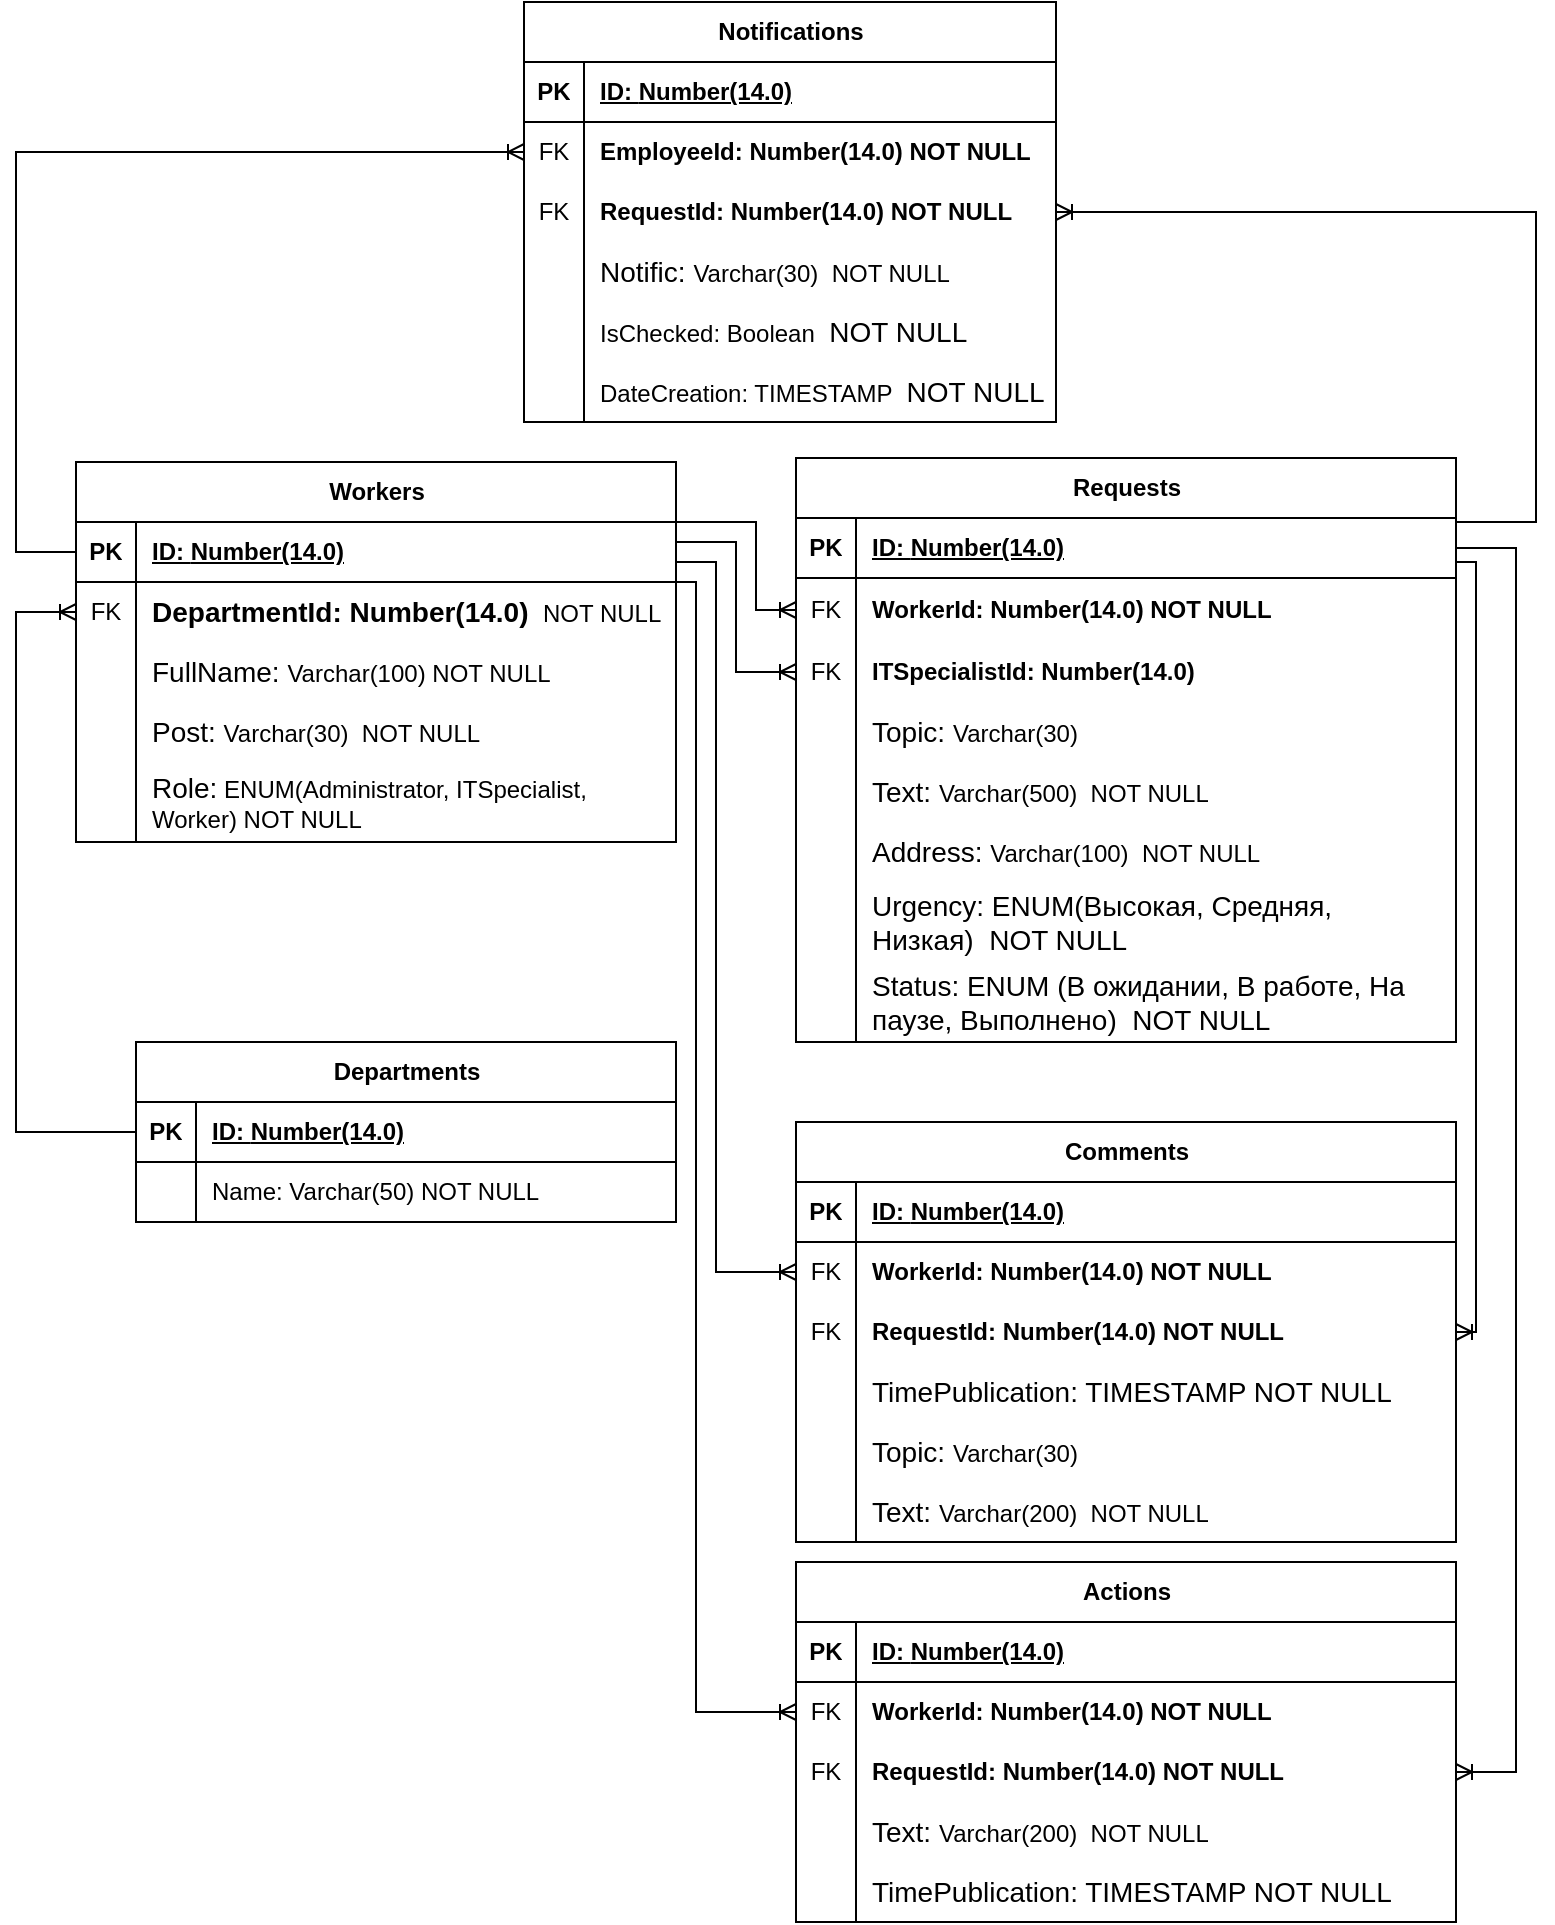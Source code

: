 <mxfile version="25.0.1">
  <diagram id="R2lEEEUBdFMjLlhIrx00" name="Page-1">
    <mxGraphModel grid="1" page="1" gridSize="10" guides="1" tooltips="1" connect="1" arrows="1" fold="1" pageScale="1" pageWidth="850" pageHeight="1100" math="0" shadow="0" extFonts="Permanent Marker^https://fonts.googleapis.com/css?family=Permanent+Marker">
      <root>
        <mxCell id="0" />
        <mxCell id="1" parent="0" />
        <mxCell id="FknXvVCuWi0V_ePdEowj-2" value="Workers" style="shape=table;startSize=30;container=1;collapsible=1;childLayout=tableLayout;fixedRows=1;rowLines=0;fontStyle=1;align=center;resizeLast=1;html=1;" vertex="1" parent="1">
          <mxGeometry x="110" y="250" width="300" height="190" as="geometry" />
        </mxCell>
        <mxCell id="FknXvVCuWi0V_ePdEowj-3" value="" style="shape=tableRow;horizontal=0;startSize=0;swimlaneHead=0;swimlaneBody=0;fillColor=none;collapsible=0;dropTarget=0;points=[[0,0.5],[1,0.5]];portConstraint=eastwest;top=0;left=0;right=0;bottom=1;" vertex="1" parent="FknXvVCuWi0V_ePdEowj-2">
          <mxGeometry y="30" width="300" height="30" as="geometry" />
        </mxCell>
        <mxCell id="FknXvVCuWi0V_ePdEowj-4" value="PK" style="shape=partialRectangle;connectable=0;fillColor=none;top=0;left=0;bottom=0;right=0;fontStyle=1;overflow=hidden;whiteSpace=wrap;html=1;" vertex="1" parent="FknXvVCuWi0V_ePdEowj-3">
          <mxGeometry width="30" height="30" as="geometry">
            <mxRectangle width="30" height="30" as="alternateBounds" />
          </mxGeometry>
        </mxCell>
        <mxCell id="FknXvVCuWi0V_ePdEowj-5" value="ID:&amp;nbsp;&lt;span style=&quot;text-wrap: nowrap; text-align: center;&quot;&gt;Number(14.0)&lt;/span&gt;" style="shape=partialRectangle;connectable=0;fillColor=none;top=0;left=0;bottom=0;right=0;align=left;spacingLeft=6;fontStyle=5;overflow=hidden;whiteSpace=wrap;html=1;" vertex="1" parent="FknXvVCuWi0V_ePdEowj-3">
          <mxGeometry x="30" width="270" height="30" as="geometry">
            <mxRectangle width="270" height="30" as="alternateBounds" />
          </mxGeometry>
        </mxCell>
        <mxCell id="FknXvVCuWi0V_ePdEowj-6" value="" style="shape=tableRow;horizontal=0;startSize=0;swimlaneHead=0;swimlaneBody=0;fillColor=none;collapsible=0;dropTarget=0;points=[[0,0.5],[1,0.5]];portConstraint=eastwest;top=0;left=0;right=0;bottom=0;" vertex="1" parent="FknXvVCuWi0V_ePdEowj-2">
          <mxGeometry y="60" width="300" height="30" as="geometry" />
        </mxCell>
        <mxCell id="FknXvVCuWi0V_ePdEowj-7" value="FK" style="shape=partialRectangle;connectable=0;fillColor=none;top=0;left=0;bottom=0;right=0;editable=1;overflow=hidden;whiteSpace=wrap;html=1;" vertex="1" parent="FknXvVCuWi0V_ePdEowj-6">
          <mxGeometry width="30" height="30" as="geometry">
            <mxRectangle width="30" height="30" as="alternateBounds" />
          </mxGeometry>
        </mxCell>
        <mxCell id="FknXvVCuWi0V_ePdEowj-8" value="&lt;span style=&quot;font-size: 14px;&quot;&gt;&lt;b&gt;DepartmentId: Number(14.0)&amp;nbsp;&lt;/b&gt;&lt;/span&gt;&amp;nbsp;NOT NULL" style="shape=partialRectangle;connectable=0;fillColor=none;top=0;left=0;bottom=0;right=0;align=left;spacingLeft=6;overflow=hidden;whiteSpace=wrap;html=1;" vertex="1" parent="FknXvVCuWi0V_ePdEowj-6">
          <mxGeometry x="30" width="270" height="30" as="geometry">
            <mxRectangle width="270" height="30" as="alternateBounds" />
          </mxGeometry>
        </mxCell>
        <mxCell id="FknXvVCuWi0V_ePdEowj-9" value="" style="shape=tableRow;horizontal=0;startSize=0;swimlaneHead=0;swimlaneBody=0;fillColor=none;collapsible=0;dropTarget=0;points=[[0,0.5],[1,0.5]];portConstraint=eastwest;top=0;left=0;right=0;bottom=0;" vertex="1" parent="FknXvVCuWi0V_ePdEowj-2">
          <mxGeometry y="90" width="300" height="30" as="geometry" />
        </mxCell>
        <mxCell id="FknXvVCuWi0V_ePdEowj-10" value="" style="shape=partialRectangle;connectable=0;fillColor=none;top=0;left=0;bottom=0;right=0;editable=1;overflow=hidden;whiteSpace=wrap;html=1;" vertex="1" parent="FknXvVCuWi0V_ePdEowj-9">
          <mxGeometry width="30" height="30" as="geometry">
            <mxRectangle width="30" height="30" as="alternateBounds" />
          </mxGeometry>
        </mxCell>
        <mxCell id="FknXvVCuWi0V_ePdEowj-11" value="&lt;font style=&quot;font-size: 14px;&quot;&gt;FullName:&amp;nbsp;&lt;/font&gt;Varchar(100) NOT NULL" style="shape=partialRectangle;connectable=0;fillColor=none;top=0;left=0;bottom=0;right=0;align=left;spacingLeft=6;overflow=hidden;whiteSpace=wrap;html=1;" vertex="1" parent="FknXvVCuWi0V_ePdEowj-9">
          <mxGeometry x="30" width="270" height="30" as="geometry">
            <mxRectangle width="270" height="30" as="alternateBounds" />
          </mxGeometry>
        </mxCell>
        <mxCell id="FknXvVCuWi0V_ePdEowj-12" value="" style="shape=tableRow;horizontal=0;startSize=0;swimlaneHead=0;swimlaneBody=0;fillColor=none;collapsible=0;dropTarget=0;points=[[0,0.5],[1,0.5]];portConstraint=eastwest;top=0;left=0;right=0;bottom=0;" vertex="1" parent="FknXvVCuWi0V_ePdEowj-2">
          <mxGeometry y="120" width="300" height="30" as="geometry" />
        </mxCell>
        <mxCell id="FknXvVCuWi0V_ePdEowj-13" value="" style="shape=partialRectangle;connectable=0;fillColor=none;top=0;left=0;bottom=0;right=0;editable=1;overflow=hidden;whiteSpace=wrap;html=1;" vertex="1" parent="FknXvVCuWi0V_ePdEowj-12">
          <mxGeometry width="30" height="30" as="geometry">
            <mxRectangle width="30" height="30" as="alternateBounds" />
          </mxGeometry>
        </mxCell>
        <mxCell id="FknXvVCuWi0V_ePdEowj-14" value="&lt;font style=&quot;font-size: 14px;&quot;&gt;Post:&amp;nbsp;&lt;/font&gt;Varchar(30)&amp;nbsp;&amp;nbsp;NOT NULL" style="shape=partialRectangle;connectable=0;fillColor=none;top=0;left=0;bottom=0;right=0;align=left;spacingLeft=6;overflow=hidden;whiteSpace=wrap;html=1;" vertex="1" parent="FknXvVCuWi0V_ePdEowj-12">
          <mxGeometry x="30" width="270" height="30" as="geometry">
            <mxRectangle width="270" height="30" as="alternateBounds" />
          </mxGeometry>
        </mxCell>
        <mxCell id="FknXvVCuWi0V_ePdEowj-18" value="" style="shape=tableRow;horizontal=0;startSize=0;swimlaneHead=0;swimlaneBody=0;fillColor=none;collapsible=0;dropTarget=0;points=[[0,0.5],[1,0.5]];portConstraint=eastwest;top=0;left=0;right=0;bottom=0;" vertex="1" parent="FknXvVCuWi0V_ePdEowj-2">
          <mxGeometry y="150" width="300" height="40" as="geometry" />
        </mxCell>
        <mxCell id="FknXvVCuWi0V_ePdEowj-19" value="" style="shape=partialRectangle;connectable=0;fillColor=none;top=0;left=0;bottom=0;right=0;editable=1;overflow=hidden;whiteSpace=wrap;html=1;" vertex="1" parent="FknXvVCuWi0V_ePdEowj-18">
          <mxGeometry width="30" height="40" as="geometry">
            <mxRectangle width="30" height="40" as="alternateBounds" />
          </mxGeometry>
        </mxCell>
        <mxCell id="FknXvVCuWi0V_ePdEowj-20" value="&lt;font style=&quot;font-size: 14px;&quot;&gt;Role:&lt;/font&gt;&amp;nbsp;ENUM(Administrator, ITSpecialist, Worker) NOT NULL" style="shape=partialRectangle;connectable=0;fillColor=none;top=0;left=0;bottom=0;right=0;align=left;spacingLeft=6;overflow=hidden;whiteSpace=wrap;html=1;" vertex="1" parent="FknXvVCuWi0V_ePdEowj-18">
          <mxGeometry x="30" width="270" height="40" as="geometry">
            <mxRectangle width="270" height="40" as="alternateBounds" />
          </mxGeometry>
        </mxCell>
        <mxCell id="FknXvVCuWi0V_ePdEowj-21" value="Notifications" style="shape=table;startSize=30;container=1;collapsible=1;childLayout=tableLayout;fixedRows=1;rowLines=0;fontStyle=1;align=center;resizeLast=1;html=1;" vertex="1" parent="1">
          <mxGeometry x="334" y="20" width="266" height="210" as="geometry" />
        </mxCell>
        <mxCell id="FknXvVCuWi0V_ePdEowj-22" value="" style="shape=tableRow;horizontal=0;startSize=0;swimlaneHead=0;swimlaneBody=0;fillColor=none;collapsible=0;dropTarget=0;points=[[0,0.5],[1,0.5]];portConstraint=eastwest;top=0;left=0;right=0;bottom=1;" vertex="1" parent="FknXvVCuWi0V_ePdEowj-21">
          <mxGeometry y="30" width="266" height="30" as="geometry" />
        </mxCell>
        <mxCell id="FknXvVCuWi0V_ePdEowj-23" value="PK" style="shape=partialRectangle;connectable=0;fillColor=none;top=0;left=0;bottom=0;right=0;fontStyle=1;overflow=hidden;whiteSpace=wrap;html=1;" vertex="1" parent="FknXvVCuWi0V_ePdEowj-22">
          <mxGeometry width="30" height="30" as="geometry">
            <mxRectangle width="30" height="30" as="alternateBounds" />
          </mxGeometry>
        </mxCell>
        <mxCell id="FknXvVCuWi0V_ePdEowj-24" value="ID:&amp;nbsp;&lt;span style=&quot;text-align: center; text-wrap: nowrap;&quot;&gt;Number(14.0)&lt;/span&gt;" style="shape=partialRectangle;connectable=0;fillColor=none;top=0;left=0;bottom=0;right=0;align=left;spacingLeft=6;fontStyle=5;overflow=hidden;whiteSpace=wrap;html=1;" vertex="1" parent="FknXvVCuWi0V_ePdEowj-22">
          <mxGeometry x="30" width="236" height="30" as="geometry">
            <mxRectangle width="236" height="30" as="alternateBounds" />
          </mxGeometry>
        </mxCell>
        <mxCell id="FknXvVCuWi0V_ePdEowj-25" value="" style="shape=tableRow;horizontal=0;startSize=0;swimlaneHead=0;swimlaneBody=0;fillColor=none;collapsible=0;dropTarget=0;points=[[0,0.5],[1,0.5]];portConstraint=eastwest;top=0;left=0;right=0;bottom=0;" vertex="1" parent="FknXvVCuWi0V_ePdEowj-21">
          <mxGeometry y="60" width="266" height="30" as="geometry" />
        </mxCell>
        <mxCell id="FknXvVCuWi0V_ePdEowj-26" value="FK" style="shape=partialRectangle;connectable=0;fillColor=none;top=0;left=0;bottom=0;right=0;editable=1;overflow=hidden;whiteSpace=wrap;html=1;" vertex="1" parent="FknXvVCuWi0V_ePdEowj-25">
          <mxGeometry width="30" height="30" as="geometry">
            <mxRectangle width="30" height="30" as="alternateBounds" />
          </mxGeometry>
        </mxCell>
        <mxCell id="FknXvVCuWi0V_ePdEowj-27" value="&lt;b&gt;EmployeeId:&amp;nbsp;&lt;/b&gt;&lt;span style=&quot;font-weight: 700; text-align: center; text-wrap: nowrap;&quot;&gt;Number(14.0) NOT NULL&lt;/span&gt;" style="shape=partialRectangle;connectable=0;fillColor=none;top=0;left=0;bottom=0;right=0;align=left;spacingLeft=6;overflow=hidden;whiteSpace=wrap;html=1;" vertex="1" parent="FknXvVCuWi0V_ePdEowj-25">
          <mxGeometry x="30" width="236" height="30" as="geometry">
            <mxRectangle width="236" height="30" as="alternateBounds" />
          </mxGeometry>
        </mxCell>
        <mxCell id="FknXvVCuWi0V_ePdEowj-28" value="" style="shape=tableRow;horizontal=0;startSize=0;swimlaneHead=0;swimlaneBody=0;fillColor=none;collapsible=0;dropTarget=0;points=[[0,0.5],[1,0.5]];portConstraint=eastwest;top=0;left=0;right=0;bottom=0;" vertex="1" parent="FknXvVCuWi0V_ePdEowj-21">
          <mxGeometry y="90" width="266" height="30" as="geometry" />
        </mxCell>
        <mxCell id="FknXvVCuWi0V_ePdEowj-29" value="FK" style="shape=partialRectangle;connectable=0;fillColor=none;top=0;left=0;bottom=0;right=0;editable=1;overflow=hidden;whiteSpace=wrap;html=1;" vertex="1" parent="FknXvVCuWi0V_ePdEowj-28">
          <mxGeometry width="30" height="30" as="geometry">
            <mxRectangle width="30" height="30" as="alternateBounds" />
          </mxGeometry>
        </mxCell>
        <mxCell id="FknXvVCuWi0V_ePdEowj-30" value="&lt;b&gt;RequestId:&amp;nbsp;&lt;/b&gt;&lt;span style=&quot;font-weight: 700; text-align: center; text-wrap: nowrap;&quot;&gt;Number(14.0)&amp;nbsp;&lt;/span&gt;&lt;span style=&quot;font-weight: 700; text-align: center; text-wrap: nowrap;&quot;&gt;NOT NULL&lt;/span&gt;" style="shape=partialRectangle;connectable=0;fillColor=none;top=0;left=0;bottom=0;right=0;align=left;spacingLeft=6;overflow=hidden;whiteSpace=wrap;html=1;" vertex="1" parent="FknXvVCuWi0V_ePdEowj-28">
          <mxGeometry x="30" width="236" height="30" as="geometry">
            <mxRectangle width="236" height="30" as="alternateBounds" />
          </mxGeometry>
        </mxCell>
        <mxCell id="FknXvVCuWi0V_ePdEowj-31" value="" style="shape=tableRow;horizontal=0;startSize=0;swimlaneHead=0;swimlaneBody=0;fillColor=none;collapsible=0;dropTarget=0;points=[[0,0.5],[1,0.5]];portConstraint=eastwest;top=0;left=0;right=0;bottom=0;" vertex="1" parent="FknXvVCuWi0V_ePdEowj-21">
          <mxGeometry y="120" width="266" height="30" as="geometry" />
        </mxCell>
        <mxCell id="FknXvVCuWi0V_ePdEowj-32" value="" style="shape=partialRectangle;connectable=0;fillColor=none;top=0;left=0;bottom=0;right=0;editable=1;overflow=hidden;whiteSpace=wrap;html=1;" vertex="1" parent="FknXvVCuWi0V_ePdEowj-31">
          <mxGeometry width="30" height="30" as="geometry">
            <mxRectangle width="30" height="30" as="alternateBounds" />
          </mxGeometry>
        </mxCell>
        <mxCell id="FknXvVCuWi0V_ePdEowj-33" value="&lt;font style=&quot;font-size: 14px;&quot;&gt;Notific:&amp;nbsp;&lt;/font&gt;Varchar(30)&amp;nbsp; NOT NULL" style="shape=partialRectangle;connectable=0;fillColor=none;top=0;left=0;bottom=0;right=0;align=left;spacingLeft=6;overflow=hidden;whiteSpace=wrap;html=1;" vertex="1" parent="FknXvVCuWi0V_ePdEowj-31">
          <mxGeometry x="30" width="236" height="30" as="geometry">
            <mxRectangle width="236" height="30" as="alternateBounds" />
          </mxGeometry>
        </mxCell>
        <mxCell id="yWaTvbaxUsRZMwNSf5HQ-1" value="" style="shape=tableRow;horizontal=0;startSize=0;swimlaneHead=0;swimlaneBody=0;fillColor=none;collapsible=0;dropTarget=0;points=[[0,0.5],[1,0.5]];portConstraint=eastwest;top=0;left=0;right=0;bottom=0;" vertex="1" parent="FknXvVCuWi0V_ePdEowj-21">
          <mxGeometry y="150" width="266" height="30" as="geometry" />
        </mxCell>
        <mxCell id="yWaTvbaxUsRZMwNSf5HQ-2" value="" style="shape=partialRectangle;connectable=0;fillColor=none;top=0;left=0;bottom=0;right=0;editable=1;overflow=hidden;whiteSpace=wrap;html=1;" vertex="1" parent="yWaTvbaxUsRZMwNSf5HQ-1">
          <mxGeometry width="30" height="30" as="geometry">
            <mxRectangle width="30" height="30" as="alternateBounds" />
          </mxGeometry>
        </mxCell>
        <mxCell id="yWaTvbaxUsRZMwNSf5HQ-3" value="&lt;span style=&quot;&quot; data-src-align=&quot;5:8&quot; class=&quot;EzKURWReUAB5oZgtQNkl&quot;&gt;&lt;span style=&quot;white-space-collapse: preserve;&quot;&gt;IsChecked: Boolean &lt;/span&gt;&lt;/span&gt;&lt;span style=&quot;font-size: 14px;&quot;&gt;&amp;nbsp;NOT NULL&lt;/span&gt;" style="shape=partialRectangle;connectable=0;fillColor=none;top=0;left=0;bottom=0;right=0;align=left;spacingLeft=6;overflow=hidden;whiteSpace=wrap;html=1;" vertex="1" parent="yWaTvbaxUsRZMwNSf5HQ-1">
          <mxGeometry x="30" width="236" height="30" as="geometry">
            <mxRectangle width="236" height="30" as="alternateBounds" />
          </mxGeometry>
        </mxCell>
        <mxCell id="yWaTvbaxUsRZMwNSf5HQ-4" value="" style="shape=tableRow;horizontal=0;startSize=0;swimlaneHead=0;swimlaneBody=0;fillColor=none;collapsible=0;dropTarget=0;points=[[0,0.5],[1,0.5]];portConstraint=eastwest;top=0;left=0;right=0;bottom=0;" vertex="1" parent="FknXvVCuWi0V_ePdEowj-21">
          <mxGeometry y="180" width="266" height="30" as="geometry" />
        </mxCell>
        <mxCell id="yWaTvbaxUsRZMwNSf5HQ-5" value="" style="shape=partialRectangle;connectable=0;fillColor=none;top=0;left=0;bottom=0;right=0;editable=1;overflow=hidden;whiteSpace=wrap;html=1;" vertex="1" parent="yWaTvbaxUsRZMwNSf5HQ-4">
          <mxGeometry width="30" height="30" as="geometry">
            <mxRectangle width="30" height="30" as="alternateBounds" />
          </mxGeometry>
        </mxCell>
        <mxCell id="yWaTvbaxUsRZMwNSf5HQ-6" value="&lt;span style=&quot;white-space-collapse: preserve;&quot; data-src-align=&quot;0:4&quot; class=&quot;EzKURWReUAB5oZgtQNkl&quot;&gt;DateC&lt;/span&gt;&lt;span style=&quot;white-space-collapse: preserve;&quot; data-src-align=&quot;5:8&quot; class=&quot;EzKURWReUAB5oZgtQNkl&quot;&gt;reation: TIMESTAMP &lt;/span&gt;&lt;span style=&quot;font-size: 14px;&quot;&gt;&amp;nbsp;NOT NULL&lt;/span&gt;" style="shape=partialRectangle;connectable=0;fillColor=none;top=0;left=0;bottom=0;right=0;align=left;spacingLeft=6;overflow=hidden;whiteSpace=wrap;html=1;" vertex="1" parent="yWaTvbaxUsRZMwNSf5HQ-4">
          <mxGeometry x="30" width="236" height="30" as="geometry">
            <mxRectangle width="236" height="30" as="alternateBounds" />
          </mxGeometry>
        </mxCell>
        <mxCell id="FknXvVCuWi0V_ePdEowj-34" value="Departments" style="shape=table;startSize=30;container=1;collapsible=1;childLayout=tableLayout;fixedRows=1;rowLines=0;fontStyle=1;align=center;resizeLast=1;html=1;" vertex="1" parent="1">
          <mxGeometry x="140" y="540" width="270" height="90" as="geometry" />
        </mxCell>
        <mxCell id="FknXvVCuWi0V_ePdEowj-35" value="" style="shape=tableRow;horizontal=0;startSize=0;swimlaneHead=0;swimlaneBody=0;fillColor=none;collapsible=0;dropTarget=0;points=[[0,0.5],[1,0.5]];portConstraint=eastwest;top=0;left=0;right=0;bottom=1;" vertex="1" parent="FknXvVCuWi0V_ePdEowj-34">
          <mxGeometry y="30" width="270" height="30" as="geometry" />
        </mxCell>
        <mxCell id="FknXvVCuWi0V_ePdEowj-36" value="PK" style="shape=partialRectangle;connectable=0;fillColor=none;top=0;left=0;bottom=0;right=0;fontStyle=1;overflow=hidden;whiteSpace=wrap;html=1;" vertex="1" parent="FknXvVCuWi0V_ePdEowj-35">
          <mxGeometry width="30" height="30" as="geometry">
            <mxRectangle width="30" height="30" as="alternateBounds" />
          </mxGeometry>
        </mxCell>
        <mxCell id="FknXvVCuWi0V_ePdEowj-37" value="ID:&amp;nbsp;&lt;span style=&quot;text-wrap: nowrap; text-align: center;&quot;&gt;Number(14.0)&lt;/span&gt;" style="shape=partialRectangle;connectable=0;fillColor=none;top=0;left=0;bottom=0;right=0;align=left;spacingLeft=6;fontStyle=5;overflow=hidden;whiteSpace=wrap;html=1;" vertex="1" parent="FknXvVCuWi0V_ePdEowj-35">
          <mxGeometry x="30" width="240" height="30" as="geometry">
            <mxRectangle width="240" height="30" as="alternateBounds" />
          </mxGeometry>
        </mxCell>
        <mxCell id="FknXvVCuWi0V_ePdEowj-38" value="" style="shape=tableRow;horizontal=0;startSize=0;swimlaneHead=0;swimlaneBody=0;fillColor=none;collapsible=0;dropTarget=0;points=[[0,0.5],[1,0.5]];portConstraint=eastwest;top=0;left=0;right=0;bottom=0;" vertex="1" parent="FknXvVCuWi0V_ePdEowj-34">
          <mxGeometry y="60" width="270" height="30" as="geometry" />
        </mxCell>
        <mxCell id="FknXvVCuWi0V_ePdEowj-39" value="" style="shape=partialRectangle;connectable=0;fillColor=none;top=0;left=0;bottom=0;right=0;editable=1;overflow=hidden;whiteSpace=wrap;html=1;" vertex="1" parent="FknXvVCuWi0V_ePdEowj-38">
          <mxGeometry width="30" height="30" as="geometry">
            <mxRectangle width="30" height="30" as="alternateBounds" />
          </mxGeometry>
        </mxCell>
        <mxCell id="FknXvVCuWi0V_ePdEowj-40" value="Name: Varchar(50) NOT NULL" style="shape=partialRectangle;connectable=0;fillColor=none;top=0;left=0;bottom=0;right=0;align=left;spacingLeft=6;overflow=hidden;whiteSpace=wrap;html=1;" vertex="1" parent="FknXvVCuWi0V_ePdEowj-38">
          <mxGeometry x="30" width="240" height="30" as="geometry">
            <mxRectangle width="240" height="30" as="alternateBounds" />
          </mxGeometry>
        </mxCell>
        <mxCell id="FknXvVCuWi0V_ePdEowj-41" value="Requests" style="shape=table;startSize=30;container=1;collapsible=1;childLayout=tableLayout;fixedRows=1;rowLines=0;fontStyle=1;align=center;resizeLast=1;html=1;" vertex="1" parent="1">
          <mxGeometry x="470" y="248" width="330" height="292.0" as="geometry" />
        </mxCell>
        <mxCell id="FknXvVCuWi0V_ePdEowj-42" value="" style="shape=tableRow;horizontal=0;startSize=0;swimlaneHead=0;swimlaneBody=0;fillColor=none;collapsible=0;dropTarget=0;points=[[0,0.5],[1,0.5]];portConstraint=eastwest;top=0;left=0;right=0;bottom=1;" vertex="1" parent="FknXvVCuWi0V_ePdEowj-41">
          <mxGeometry y="30" width="330" height="30" as="geometry" />
        </mxCell>
        <mxCell id="FknXvVCuWi0V_ePdEowj-43" value="PK" style="shape=partialRectangle;connectable=0;fillColor=none;top=0;left=0;bottom=0;right=0;fontStyle=1;overflow=hidden;whiteSpace=wrap;html=1;" vertex="1" parent="FknXvVCuWi0V_ePdEowj-42">
          <mxGeometry width="30" height="30" as="geometry">
            <mxRectangle width="30" height="30" as="alternateBounds" />
          </mxGeometry>
        </mxCell>
        <mxCell id="FknXvVCuWi0V_ePdEowj-44" value="ID:&amp;nbsp;&lt;span style=&quot;text-wrap: nowrap; text-align: center;&quot;&gt;Number(14.0)&lt;/span&gt;" style="shape=partialRectangle;connectable=0;fillColor=none;top=0;left=0;bottom=0;right=0;align=left;spacingLeft=6;fontStyle=5;overflow=hidden;whiteSpace=wrap;html=1;" vertex="1" parent="FknXvVCuWi0V_ePdEowj-42">
          <mxGeometry x="30" width="300" height="30" as="geometry">
            <mxRectangle width="300" height="30" as="alternateBounds" />
          </mxGeometry>
        </mxCell>
        <mxCell id="FknXvVCuWi0V_ePdEowj-45" value="" style="shape=tableRow;horizontal=0;startSize=0;swimlaneHead=0;swimlaneBody=0;fillColor=none;collapsible=0;dropTarget=0;points=[[0,0.5],[1,0.5]];portConstraint=eastwest;top=0;left=0;right=0;bottom=0;" vertex="1" parent="FknXvVCuWi0V_ePdEowj-41">
          <mxGeometry y="60" width="330" height="32" as="geometry" />
        </mxCell>
        <mxCell id="FknXvVCuWi0V_ePdEowj-46" value="FK" style="shape=partialRectangle;connectable=0;fillColor=none;top=0;left=0;bottom=0;right=0;editable=1;overflow=hidden;whiteSpace=wrap;html=1;" vertex="1" parent="FknXvVCuWi0V_ePdEowj-45">
          <mxGeometry width="30" height="32" as="geometry">
            <mxRectangle width="30" height="32" as="alternateBounds" />
          </mxGeometry>
        </mxCell>
        <mxCell id="FknXvVCuWi0V_ePdEowj-47" value="&lt;b&gt;WorkerId: Number(14.0) NOT NULL&lt;/b&gt;" style="shape=partialRectangle;connectable=0;fillColor=none;top=0;left=0;bottom=0;right=0;align=left;spacingLeft=6;overflow=hidden;whiteSpace=wrap;html=1;" vertex="1" parent="FknXvVCuWi0V_ePdEowj-45">
          <mxGeometry x="30" width="300" height="32" as="geometry">
            <mxRectangle width="300" height="32" as="alternateBounds" />
          </mxGeometry>
        </mxCell>
        <mxCell id="FknXvVCuWi0V_ePdEowj-48" value="" style="shape=tableRow;horizontal=0;startSize=0;swimlaneHead=0;swimlaneBody=0;fillColor=none;collapsible=0;dropTarget=0;points=[[0,0.5],[1,0.5]];portConstraint=eastwest;top=0;left=0;right=0;bottom=0;" vertex="1" parent="FknXvVCuWi0V_ePdEowj-41">
          <mxGeometry y="92" width="330" height="30" as="geometry" />
        </mxCell>
        <mxCell id="FknXvVCuWi0V_ePdEowj-49" value="FK" style="shape=partialRectangle;connectable=0;fillColor=none;top=0;left=0;bottom=0;right=0;editable=1;overflow=hidden;whiteSpace=wrap;html=1;" vertex="1" parent="FknXvVCuWi0V_ePdEowj-48">
          <mxGeometry width="30" height="30" as="geometry">
            <mxRectangle width="30" height="30" as="alternateBounds" />
          </mxGeometry>
        </mxCell>
        <mxCell id="FknXvVCuWi0V_ePdEowj-50" value="&lt;b&gt;ITSpecialistId: Number(14.0)&lt;/b&gt;" style="shape=partialRectangle;connectable=0;fillColor=none;top=0;left=0;bottom=0;right=0;align=left;spacingLeft=6;overflow=hidden;whiteSpace=wrap;html=1;" vertex="1" parent="FknXvVCuWi0V_ePdEowj-48">
          <mxGeometry x="30" width="300" height="30" as="geometry">
            <mxRectangle width="300" height="30" as="alternateBounds" />
          </mxGeometry>
        </mxCell>
        <mxCell id="FknXvVCuWi0V_ePdEowj-51" value="" style="shape=tableRow;horizontal=0;startSize=0;swimlaneHead=0;swimlaneBody=0;fillColor=none;collapsible=0;dropTarget=0;points=[[0,0.5],[1,0.5]];portConstraint=eastwest;top=0;left=0;right=0;bottom=0;" vertex="1" parent="FknXvVCuWi0V_ePdEowj-41">
          <mxGeometry y="122" width="330" height="30" as="geometry" />
        </mxCell>
        <mxCell id="FknXvVCuWi0V_ePdEowj-52" value="" style="shape=partialRectangle;connectable=0;fillColor=none;top=0;left=0;bottom=0;right=0;editable=1;overflow=hidden;whiteSpace=wrap;html=1;" vertex="1" parent="FknXvVCuWi0V_ePdEowj-51">
          <mxGeometry width="30" height="30" as="geometry">
            <mxRectangle width="30" height="30" as="alternateBounds" />
          </mxGeometry>
        </mxCell>
        <mxCell id="FknXvVCuWi0V_ePdEowj-53" value="&lt;font style=&quot;font-size: 14px;&quot;&gt;Topic:&amp;nbsp;&lt;/font&gt;Varchar(30)&amp;nbsp;" style="shape=partialRectangle;connectable=0;fillColor=none;top=0;left=0;bottom=0;right=0;align=left;spacingLeft=6;overflow=hidden;whiteSpace=wrap;html=1;" vertex="1" parent="FknXvVCuWi0V_ePdEowj-51">
          <mxGeometry x="30" width="300" height="30" as="geometry">
            <mxRectangle width="300" height="30" as="alternateBounds" />
          </mxGeometry>
        </mxCell>
        <mxCell id="FknXvVCuWi0V_ePdEowj-54" value="" style="shape=tableRow;horizontal=0;startSize=0;swimlaneHead=0;swimlaneBody=0;fillColor=none;collapsible=0;dropTarget=0;points=[[0,0.5],[1,0.5]];portConstraint=eastwest;top=0;left=0;right=0;bottom=0;" vertex="1" parent="FknXvVCuWi0V_ePdEowj-41">
          <mxGeometry y="152" width="330" height="30" as="geometry" />
        </mxCell>
        <mxCell id="FknXvVCuWi0V_ePdEowj-55" value="" style="shape=partialRectangle;connectable=0;fillColor=none;top=0;left=0;bottom=0;right=0;editable=1;overflow=hidden;whiteSpace=wrap;html=1;" vertex="1" parent="FknXvVCuWi0V_ePdEowj-54">
          <mxGeometry width="30" height="30" as="geometry">
            <mxRectangle width="30" height="30" as="alternateBounds" />
          </mxGeometry>
        </mxCell>
        <mxCell id="FknXvVCuWi0V_ePdEowj-56" value="&lt;font style=&quot;font-size: 14px;&quot;&gt;Text:&amp;nbsp;&lt;/font&gt;Varchar(500)&amp;nbsp;&amp;nbsp;NOT NULL" style="shape=partialRectangle;connectable=0;fillColor=none;top=0;left=0;bottom=0;right=0;align=left;spacingLeft=6;overflow=hidden;whiteSpace=wrap;html=1;" vertex="1" parent="FknXvVCuWi0V_ePdEowj-54">
          <mxGeometry x="30" width="300" height="30" as="geometry">
            <mxRectangle width="300" height="30" as="alternateBounds" />
          </mxGeometry>
        </mxCell>
        <mxCell id="FknXvVCuWi0V_ePdEowj-57" value="" style="shape=tableRow;horizontal=0;startSize=0;swimlaneHead=0;swimlaneBody=0;fillColor=none;collapsible=0;dropTarget=0;points=[[0,0.5],[1,0.5]];portConstraint=eastwest;top=0;left=0;right=0;bottom=0;" vertex="1" parent="FknXvVCuWi0V_ePdEowj-41">
          <mxGeometry y="182" width="330" height="30" as="geometry" />
        </mxCell>
        <mxCell id="FknXvVCuWi0V_ePdEowj-58" value="" style="shape=partialRectangle;connectable=0;fillColor=none;top=0;left=0;bottom=0;right=0;editable=1;overflow=hidden;whiteSpace=wrap;html=1;" vertex="1" parent="FknXvVCuWi0V_ePdEowj-57">
          <mxGeometry width="30" height="30" as="geometry">
            <mxRectangle width="30" height="30" as="alternateBounds" />
          </mxGeometry>
        </mxCell>
        <mxCell id="FknXvVCuWi0V_ePdEowj-59" value="&lt;span style=&quot;font-size: 14px;&quot;&gt;Address:&amp;nbsp;&lt;/span&gt;Varchar(100)&amp;nbsp;&amp;nbsp;NOT NULL" style="shape=partialRectangle;connectable=0;fillColor=none;top=0;left=0;bottom=0;right=0;align=left;spacingLeft=6;overflow=hidden;whiteSpace=wrap;html=1;" vertex="1" parent="FknXvVCuWi0V_ePdEowj-57">
          <mxGeometry x="30" width="300" height="30" as="geometry">
            <mxRectangle width="300" height="30" as="alternateBounds" />
          </mxGeometry>
        </mxCell>
        <mxCell id="FknXvVCuWi0V_ePdEowj-60" value="" style="shape=tableRow;horizontal=0;startSize=0;swimlaneHead=0;swimlaneBody=0;fillColor=none;collapsible=0;dropTarget=0;points=[[0,0.5],[1,0.5]];portConstraint=eastwest;top=0;left=0;right=0;bottom=0;" vertex="1" parent="FknXvVCuWi0V_ePdEowj-41">
          <mxGeometry y="212" width="330" height="40" as="geometry" />
        </mxCell>
        <mxCell id="FknXvVCuWi0V_ePdEowj-61" value="" style="shape=partialRectangle;connectable=0;fillColor=none;top=0;left=0;bottom=0;right=0;editable=1;overflow=hidden;whiteSpace=wrap;html=1;" vertex="1" parent="FknXvVCuWi0V_ePdEowj-60">
          <mxGeometry width="30" height="40" as="geometry">
            <mxRectangle width="30" height="40" as="alternateBounds" />
          </mxGeometry>
        </mxCell>
        <mxCell id="FknXvVCuWi0V_ePdEowj-62" value="&lt;font style=&quot;font-size: 14px;&quot;&gt;Urgency:&amp;nbsp;&lt;/font&gt;&lt;span style=&quot;font-size: 14px;&quot;&gt;ENUM(Высокая, Средняя, Низкая)&amp;nbsp;&lt;/span&gt;&lt;span style=&quot;font-size: 14px;&quot;&gt;&amp;nbsp;NOT NULL&lt;/span&gt;" style="shape=partialRectangle;connectable=0;fillColor=none;top=0;left=0;bottom=0;right=0;align=left;spacingLeft=6;overflow=hidden;whiteSpace=wrap;html=1;" vertex="1" parent="FknXvVCuWi0V_ePdEowj-60">
          <mxGeometry x="30" width="300" height="40" as="geometry">
            <mxRectangle width="300" height="40" as="alternateBounds" />
          </mxGeometry>
        </mxCell>
        <mxCell id="FknXvVCuWi0V_ePdEowj-63" value="" style="shape=tableRow;horizontal=0;startSize=0;swimlaneHead=0;swimlaneBody=0;fillColor=none;collapsible=0;dropTarget=0;points=[[0,0.5],[1,0.5]];portConstraint=eastwest;top=0;left=0;right=0;bottom=0;" vertex="1" parent="FknXvVCuWi0V_ePdEowj-41">
          <mxGeometry y="252" width="330" height="40" as="geometry" />
        </mxCell>
        <mxCell id="FknXvVCuWi0V_ePdEowj-64" value="" style="shape=partialRectangle;connectable=0;fillColor=none;top=0;left=0;bottom=0;right=0;editable=1;overflow=hidden;whiteSpace=wrap;html=1;" vertex="1" parent="FknXvVCuWi0V_ePdEowj-63">
          <mxGeometry width="30" height="40" as="geometry">
            <mxRectangle width="30" height="40" as="alternateBounds" />
          </mxGeometry>
        </mxCell>
        <mxCell id="FknXvVCuWi0V_ePdEowj-65" value="&lt;span style=&quot;font-size: 14px;&quot;&gt;Status: ENUM (В ожидании, В работе, На паузе, Выполнено)&amp;nbsp;&lt;/span&gt;&lt;span style=&quot;font-size: 14px;&quot;&gt;&amp;nbsp;NOT NULL&lt;/span&gt;" style="shape=partialRectangle;connectable=0;fillColor=none;top=0;left=0;bottom=0;right=0;align=left;spacingLeft=6;overflow=hidden;whiteSpace=wrap;html=1;" vertex="1" parent="FknXvVCuWi0V_ePdEowj-63">
          <mxGeometry x="30" width="300" height="40" as="geometry">
            <mxRectangle width="300" height="40" as="alternateBounds" />
          </mxGeometry>
        </mxCell>
        <mxCell id="FknXvVCuWi0V_ePdEowj-66" value="" style="fontSize=12;html=1;endArrow=ERoneToMany;rounded=0;entryX=0;entryY=0.5;entryDx=0;entryDy=0;exitX=0;exitY=0.5;exitDx=0;exitDy=0;" edge="1" parent="1" source="FknXvVCuWi0V_ePdEowj-35" target="FknXvVCuWi0V_ePdEowj-6">
          <mxGeometry width="100" height="100" relative="1" as="geometry">
            <mxPoint x="270" y="440" as="sourcePoint" />
            <mxPoint x="370" y="340" as="targetPoint" />
            <Array as="points">
              <mxPoint x="80" y="585" />
              <mxPoint x="80" y="485" />
              <mxPoint x="80" y="410" />
              <mxPoint x="80" y="325" />
            </Array>
          </mxGeometry>
        </mxCell>
        <mxCell id="FknXvVCuWi0V_ePdEowj-67" value="" style="edgeStyle=orthogonalEdgeStyle;fontSize=12;html=1;endArrow=ERoneToMany;rounded=0;entryX=0;entryY=0.5;entryDx=0;entryDy=0;" edge="1" parent="1" source="FknXvVCuWi0V_ePdEowj-3" target="FknXvVCuWi0V_ePdEowj-45">
          <mxGeometry width="100" height="100" relative="1" as="geometry">
            <mxPoint x="270" y="440" as="sourcePoint" />
            <mxPoint x="500" y="440" as="targetPoint" />
            <Array as="points">
              <mxPoint x="450" y="280" />
              <mxPoint x="450" y="324" />
            </Array>
          </mxGeometry>
        </mxCell>
        <mxCell id="FknXvVCuWi0V_ePdEowj-68" value="" style="edgeStyle=orthogonalEdgeStyle;fontSize=12;html=1;endArrow=ERoneToMany;rounded=0;entryX=0;entryY=0.5;entryDx=0;entryDy=0;exitX=0;exitY=0.5;exitDx=0;exitDy=0;" edge="1" parent="1" source="FknXvVCuWi0V_ePdEowj-3" target="FknXvVCuWi0V_ePdEowj-25">
          <mxGeometry width="100" height="100" relative="1" as="geometry">
            <mxPoint x="150" y="150" as="sourcePoint" />
            <mxPoint x="300" y="120" as="targetPoint" />
            <Array as="points">
              <mxPoint x="80" y="295" />
              <mxPoint x="80" y="95" />
            </Array>
          </mxGeometry>
        </mxCell>
        <mxCell id="FknXvVCuWi0V_ePdEowj-69" value="" style="edgeStyle=orthogonalEdgeStyle;fontSize=12;html=1;endArrow=ERoneToMany;rounded=0;exitX=1;exitY=0.5;exitDx=0;exitDy=0;entryX=1;entryY=0.5;entryDx=0;entryDy=0;" edge="1" parent="1" source="FknXvVCuWi0V_ePdEowj-42" target="FknXvVCuWi0V_ePdEowj-28">
          <mxGeometry width="100" height="100" relative="1" as="geometry">
            <mxPoint x="430" y="280" as="sourcePoint" />
            <mxPoint x="600" y="130" as="targetPoint" />
            <Array as="points">
              <mxPoint x="800" y="280" />
              <mxPoint x="840" y="280" />
              <mxPoint x="840" y="125" />
            </Array>
          </mxGeometry>
        </mxCell>
        <mxCell id="FknXvVCuWi0V_ePdEowj-70" value="Comments" style="shape=table;startSize=30;container=1;collapsible=1;childLayout=tableLayout;fixedRows=1;rowLines=0;fontStyle=1;align=center;resizeLast=1;html=1;" vertex="1" parent="1">
          <mxGeometry x="470" y="580" width="330" height="210" as="geometry" />
        </mxCell>
        <mxCell id="FknXvVCuWi0V_ePdEowj-71" value="" style="shape=tableRow;horizontal=0;startSize=0;swimlaneHead=0;swimlaneBody=0;fillColor=none;collapsible=0;dropTarget=0;points=[[0,0.5],[1,0.5]];portConstraint=eastwest;top=0;left=0;right=0;bottom=1;" vertex="1" parent="FknXvVCuWi0V_ePdEowj-70">
          <mxGeometry y="30" width="330" height="30" as="geometry" />
        </mxCell>
        <mxCell id="FknXvVCuWi0V_ePdEowj-72" value="PK" style="shape=partialRectangle;connectable=0;fillColor=none;top=0;left=0;bottom=0;right=0;fontStyle=1;overflow=hidden;whiteSpace=wrap;html=1;" vertex="1" parent="FknXvVCuWi0V_ePdEowj-71">
          <mxGeometry width="30" height="30" as="geometry">
            <mxRectangle width="30" height="30" as="alternateBounds" />
          </mxGeometry>
        </mxCell>
        <mxCell id="FknXvVCuWi0V_ePdEowj-73" value="ID:&amp;nbsp;&lt;span style=&quot;text-wrap: nowrap; text-align: center;&quot;&gt;Number(14.0)&lt;/span&gt;" style="shape=partialRectangle;connectable=0;fillColor=none;top=0;left=0;bottom=0;right=0;align=left;spacingLeft=6;fontStyle=5;overflow=hidden;whiteSpace=wrap;html=1;" vertex="1" parent="FknXvVCuWi0V_ePdEowj-71">
          <mxGeometry x="30" width="300" height="30" as="geometry">
            <mxRectangle width="300" height="30" as="alternateBounds" />
          </mxGeometry>
        </mxCell>
        <mxCell id="FknXvVCuWi0V_ePdEowj-74" value="" style="shape=tableRow;horizontal=0;startSize=0;swimlaneHead=0;swimlaneBody=0;fillColor=none;collapsible=0;dropTarget=0;points=[[0,0.5],[1,0.5]];portConstraint=eastwest;top=0;left=0;right=0;bottom=0;" vertex="1" parent="FknXvVCuWi0V_ePdEowj-70">
          <mxGeometry y="60" width="330" height="30" as="geometry" />
        </mxCell>
        <mxCell id="FknXvVCuWi0V_ePdEowj-75" value="FK" style="shape=partialRectangle;connectable=0;fillColor=none;top=0;left=0;bottom=0;right=0;editable=1;overflow=hidden;whiteSpace=wrap;html=1;" vertex="1" parent="FknXvVCuWi0V_ePdEowj-74">
          <mxGeometry width="30" height="30" as="geometry">
            <mxRectangle width="30" height="30" as="alternateBounds" />
          </mxGeometry>
        </mxCell>
        <mxCell id="FknXvVCuWi0V_ePdEowj-76" value="&lt;b&gt;WorkerId: Number(14.0) NOT NULL&lt;/b&gt;" style="shape=partialRectangle;connectable=0;fillColor=none;top=0;left=0;bottom=0;right=0;align=left;spacingLeft=6;overflow=hidden;whiteSpace=wrap;html=1;" vertex="1" parent="FknXvVCuWi0V_ePdEowj-74">
          <mxGeometry x="30" width="300" height="30" as="geometry">
            <mxRectangle width="300" height="30" as="alternateBounds" />
          </mxGeometry>
        </mxCell>
        <mxCell id="FknXvVCuWi0V_ePdEowj-77" value="" style="shape=tableRow;horizontal=0;startSize=0;swimlaneHead=0;swimlaneBody=0;fillColor=none;collapsible=0;dropTarget=0;points=[[0,0.5],[1,0.5]];portConstraint=eastwest;top=0;left=0;right=0;bottom=0;" vertex="1" parent="FknXvVCuWi0V_ePdEowj-70">
          <mxGeometry y="90" width="330" height="30" as="geometry" />
        </mxCell>
        <mxCell id="FknXvVCuWi0V_ePdEowj-78" value="FK" style="shape=partialRectangle;connectable=0;fillColor=none;top=0;left=0;bottom=0;right=0;editable=1;overflow=hidden;whiteSpace=wrap;html=1;" vertex="1" parent="FknXvVCuWi0V_ePdEowj-77">
          <mxGeometry width="30" height="30" as="geometry">
            <mxRectangle width="30" height="30" as="alternateBounds" />
          </mxGeometry>
        </mxCell>
        <mxCell id="FknXvVCuWi0V_ePdEowj-79" value="&lt;span style=&quot;font-weight: 700; text-align: center; text-wrap: nowrap;&quot;&gt;Request&lt;/span&gt;&lt;b&gt;Id: Number(14.0) NOT NULL&lt;/b&gt;" style="shape=partialRectangle;connectable=0;fillColor=none;top=0;left=0;bottom=0;right=0;align=left;spacingLeft=6;overflow=hidden;whiteSpace=wrap;html=1;" vertex="1" parent="FknXvVCuWi0V_ePdEowj-77">
          <mxGeometry x="30" width="300" height="30" as="geometry">
            <mxRectangle width="300" height="30" as="alternateBounds" />
          </mxGeometry>
        </mxCell>
        <mxCell id="FknXvVCuWi0V_ePdEowj-80" value="" style="shape=tableRow;horizontal=0;startSize=0;swimlaneHead=0;swimlaneBody=0;fillColor=none;collapsible=0;dropTarget=0;points=[[0,0.5],[1,0.5]];portConstraint=eastwest;top=0;left=0;right=0;bottom=0;" vertex="1" parent="FknXvVCuWi0V_ePdEowj-70">
          <mxGeometry y="120" width="330" height="30" as="geometry" />
        </mxCell>
        <mxCell id="FknXvVCuWi0V_ePdEowj-81" value="" style="shape=partialRectangle;connectable=0;fillColor=none;top=0;left=0;bottom=0;right=0;editable=1;overflow=hidden;whiteSpace=wrap;html=1;" vertex="1" parent="FknXvVCuWi0V_ePdEowj-80">
          <mxGeometry width="30" height="30" as="geometry">
            <mxRectangle width="30" height="30" as="alternateBounds" />
          </mxGeometry>
        </mxCell>
        <mxCell id="FknXvVCuWi0V_ePdEowj-82" value="&lt;span style=&quot;font-size: 14px;&quot;&gt;TimePublication: TIMESTAMP NOT NULL&lt;/span&gt;" style="shape=partialRectangle;connectable=0;fillColor=none;top=0;left=0;bottom=0;right=0;align=left;spacingLeft=6;overflow=hidden;whiteSpace=wrap;html=1;" vertex="1" parent="FknXvVCuWi0V_ePdEowj-80">
          <mxGeometry x="30" width="300" height="30" as="geometry">
            <mxRectangle width="300" height="30" as="alternateBounds" />
          </mxGeometry>
        </mxCell>
        <mxCell id="FknXvVCuWi0V_ePdEowj-83" value="" style="shape=tableRow;horizontal=0;startSize=0;swimlaneHead=0;swimlaneBody=0;fillColor=none;collapsible=0;dropTarget=0;points=[[0,0.5],[1,0.5]];portConstraint=eastwest;top=0;left=0;right=0;bottom=0;" vertex="1" parent="FknXvVCuWi0V_ePdEowj-70">
          <mxGeometry y="150" width="330" height="30" as="geometry" />
        </mxCell>
        <mxCell id="FknXvVCuWi0V_ePdEowj-84" value="" style="shape=partialRectangle;connectable=0;fillColor=none;top=0;left=0;bottom=0;right=0;editable=1;overflow=hidden;whiteSpace=wrap;html=1;" vertex="1" parent="FknXvVCuWi0V_ePdEowj-83">
          <mxGeometry width="30" height="30" as="geometry">
            <mxRectangle width="30" height="30" as="alternateBounds" />
          </mxGeometry>
        </mxCell>
        <mxCell id="FknXvVCuWi0V_ePdEowj-85" value="&lt;font style=&quot;font-size: 14px;&quot;&gt;Topic:&amp;nbsp;&lt;/font&gt;Varchar(30)&amp;nbsp;" style="shape=partialRectangle;connectable=0;fillColor=none;top=0;left=0;bottom=0;right=0;align=left;spacingLeft=6;overflow=hidden;whiteSpace=wrap;html=1;" vertex="1" parent="FknXvVCuWi0V_ePdEowj-83">
          <mxGeometry x="30" width="300" height="30" as="geometry">
            <mxRectangle width="300" height="30" as="alternateBounds" />
          </mxGeometry>
        </mxCell>
        <mxCell id="FknXvVCuWi0V_ePdEowj-86" value="" style="shape=tableRow;horizontal=0;startSize=0;swimlaneHead=0;swimlaneBody=0;fillColor=none;collapsible=0;dropTarget=0;points=[[0,0.5],[1,0.5]];portConstraint=eastwest;top=0;left=0;right=0;bottom=0;" vertex="1" parent="FknXvVCuWi0V_ePdEowj-70">
          <mxGeometry y="180" width="330" height="30" as="geometry" />
        </mxCell>
        <mxCell id="FknXvVCuWi0V_ePdEowj-87" value="" style="shape=partialRectangle;connectable=0;fillColor=none;top=0;left=0;bottom=0;right=0;editable=1;overflow=hidden;whiteSpace=wrap;html=1;" vertex="1" parent="FknXvVCuWi0V_ePdEowj-86">
          <mxGeometry width="30" height="30" as="geometry">
            <mxRectangle width="30" height="30" as="alternateBounds" />
          </mxGeometry>
        </mxCell>
        <mxCell id="FknXvVCuWi0V_ePdEowj-88" value="&lt;font style=&quot;font-size: 14px;&quot;&gt;Text:&amp;nbsp;&lt;/font&gt;Varchar(200)&amp;nbsp;&amp;nbsp;NOT NULL" style="shape=partialRectangle;connectable=0;fillColor=none;top=0;left=0;bottom=0;right=0;align=left;spacingLeft=6;overflow=hidden;whiteSpace=wrap;html=1;" vertex="1" parent="FknXvVCuWi0V_ePdEowj-86">
          <mxGeometry x="30" width="300" height="30" as="geometry">
            <mxRectangle width="300" height="30" as="alternateBounds" />
          </mxGeometry>
        </mxCell>
        <mxCell id="FknXvVCuWi0V_ePdEowj-89" value="Actions" style="shape=table;startSize=30;container=1;collapsible=1;childLayout=tableLayout;fixedRows=1;rowLines=0;fontStyle=1;align=center;resizeLast=1;html=1;" vertex="1" parent="1">
          <mxGeometry x="470" y="800" width="330" height="180" as="geometry" />
        </mxCell>
        <mxCell id="FknXvVCuWi0V_ePdEowj-90" value="" style="shape=tableRow;horizontal=0;startSize=0;swimlaneHead=0;swimlaneBody=0;fillColor=none;collapsible=0;dropTarget=0;points=[[0,0.5],[1,0.5]];portConstraint=eastwest;top=0;left=0;right=0;bottom=1;" vertex="1" parent="FknXvVCuWi0V_ePdEowj-89">
          <mxGeometry y="30" width="330" height="30" as="geometry" />
        </mxCell>
        <mxCell id="FknXvVCuWi0V_ePdEowj-91" value="PK" style="shape=partialRectangle;connectable=0;fillColor=none;top=0;left=0;bottom=0;right=0;fontStyle=1;overflow=hidden;whiteSpace=wrap;html=1;" vertex="1" parent="FknXvVCuWi0V_ePdEowj-90">
          <mxGeometry width="30" height="30" as="geometry">
            <mxRectangle width="30" height="30" as="alternateBounds" />
          </mxGeometry>
        </mxCell>
        <mxCell id="FknXvVCuWi0V_ePdEowj-92" value="ID:&amp;nbsp;&lt;span style=&quot;text-wrap: nowrap; text-align: center;&quot;&gt;Number(14.0)&lt;/span&gt;" style="shape=partialRectangle;connectable=0;fillColor=none;top=0;left=0;bottom=0;right=0;align=left;spacingLeft=6;fontStyle=5;overflow=hidden;whiteSpace=wrap;html=1;" vertex="1" parent="FknXvVCuWi0V_ePdEowj-90">
          <mxGeometry x="30" width="300" height="30" as="geometry">
            <mxRectangle width="300" height="30" as="alternateBounds" />
          </mxGeometry>
        </mxCell>
        <mxCell id="FknXvVCuWi0V_ePdEowj-93" value="" style="shape=tableRow;horizontal=0;startSize=0;swimlaneHead=0;swimlaneBody=0;fillColor=none;collapsible=0;dropTarget=0;points=[[0,0.5],[1,0.5]];portConstraint=eastwest;top=0;left=0;right=0;bottom=0;" vertex="1" parent="FknXvVCuWi0V_ePdEowj-89">
          <mxGeometry y="60" width="330" height="30" as="geometry" />
        </mxCell>
        <mxCell id="FknXvVCuWi0V_ePdEowj-94" value="FK" style="shape=partialRectangle;connectable=0;fillColor=none;top=0;left=0;bottom=0;right=0;editable=1;overflow=hidden;whiteSpace=wrap;html=1;" vertex="1" parent="FknXvVCuWi0V_ePdEowj-93">
          <mxGeometry width="30" height="30" as="geometry">
            <mxRectangle width="30" height="30" as="alternateBounds" />
          </mxGeometry>
        </mxCell>
        <mxCell id="FknXvVCuWi0V_ePdEowj-95" value="&lt;b&gt;WorkerId: Number(14.0) NOT NULL&lt;/b&gt;" style="shape=partialRectangle;connectable=0;fillColor=none;top=0;left=0;bottom=0;right=0;align=left;spacingLeft=6;overflow=hidden;whiteSpace=wrap;html=1;" vertex="1" parent="FknXvVCuWi0V_ePdEowj-93">
          <mxGeometry x="30" width="300" height="30" as="geometry">
            <mxRectangle width="300" height="30" as="alternateBounds" />
          </mxGeometry>
        </mxCell>
        <mxCell id="FknXvVCuWi0V_ePdEowj-96" value="" style="shape=tableRow;horizontal=0;startSize=0;swimlaneHead=0;swimlaneBody=0;fillColor=none;collapsible=0;dropTarget=0;points=[[0,0.5],[1,0.5]];portConstraint=eastwest;top=0;left=0;right=0;bottom=0;" vertex="1" parent="FknXvVCuWi0V_ePdEowj-89">
          <mxGeometry y="90" width="330" height="30" as="geometry" />
        </mxCell>
        <mxCell id="FknXvVCuWi0V_ePdEowj-97" value="FK" style="shape=partialRectangle;connectable=0;fillColor=none;top=0;left=0;bottom=0;right=0;editable=1;overflow=hidden;whiteSpace=wrap;html=1;" vertex="1" parent="FknXvVCuWi0V_ePdEowj-96">
          <mxGeometry width="30" height="30" as="geometry">
            <mxRectangle width="30" height="30" as="alternateBounds" />
          </mxGeometry>
        </mxCell>
        <mxCell id="FknXvVCuWi0V_ePdEowj-98" value="&lt;span style=&quot;text-wrap: nowrap; font-weight: 700; text-align: center;&quot;&gt;Request&lt;/span&gt;&lt;b&gt;Id: Number(14.0) NOT NULL&lt;/b&gt;" style="shape=partialRectangle;connectable=0;fillColor=none;top=0;left=0;bottom=0;right=0;align=left;spacingLeft=6;overflow=hidden;whiteSpace=wrap;html=1;" vertex="1" parent="FknXvVCuWi0V_ePdEowj-96">
          <mxGeometry x="30" width="300" height="30" as="geometry">
            <mxRectangle width="300" height="30" as="alternateBounds" />
          </mxGeometry>
        </mxCell>
        <mxCell id="FknXvVCuWi0V_ePdEowj-99" value="" style="shape=tableRow;horizontal=0;startSize=0;swimlaneHead=0;swimlaneBody=0;fillColor=none;collapsible=0;dropTarget=0;points=[[0,0.5],[1,0.5]];portConstraint=eastwest;top=0;left=0;right=0;bottom=0;" vertex="1" parent="FknXvVCuWi0V_ePdEowj-89">
          <mxGeometry y="120" width="330" height="30" as="geometry" />
        </mxCell>
        <mxCell id="FknXvVCuWi0V_ePdEowj-100" value="" style="shape=partialRectangle;connectable=0;fillColor=none;top=0;left=0;bottom=0;right=0;editable=1;overflow=hidden;whiteSpace=wrap;html=1;" vertex="1" parent="FknXvVCuWi0V_ePdEowj-99">
          <mxGeometry width="30" height="30" as="geometry">
            <mxRectangle width="30" height="30" as="alternateBounds" />
          </mxGeometry>
        </mxCell>
        <mxCell id="FknXvVCuWi0V_ePdEowj-101" value="&lt;font style=&quot;font-size: 14px;&quot;&gt;Text:&amp;nbsp;&lt;/font&gt;Varchar(200)&amp;nbsp;&amp;nbsp;NOT NULL" style="shape=partialRectangle;connectable=0;fillColor=none;top=0;left=0;bottom=0;right=0;align=left;spacingLeft=6;overflow=hidden;whiteSpace=wrap;html=1;" vertex="1" parent="FknXvVCuWi0V_ePdEowj-99">
          <mxGeometry x="30" width="300" height="30" as="geometry">
            <mxRectangle width="300" height="30" as="alternateBounds" />
          </mxGeometry>
        </mxCell>
        <mxCell id="FknXvVCuWi0V_ePdEowj-102" value="" style="shape=tableRow;horizontal=0;startSize=0;swimlaneHead=0;swimlaneBody=0;fillColor=none;collapsible=0;dropTarget=0;points=[[0,0.5],[1,0.5]];portConstraint=eastwest;top=0;left=0;right=0;bottom=0;" vertex="1" parent="FknXvVCuWi0V_ePdEowj-89">
          <mxGeometry y="150" width="330" height="30" as="geometry" />
        </mxCell>
        <mxCell id="FknXvVCuWi0V_ePdEowj-103" value="" style="shape=partialRectangle;connectable=0;fillColor=none;top=0;left=0;bottom=0;right=0;editable=1;overflow=hidden;whiteSpace=wrap;html=1;" vertex="1" parent="FknXvVCuWi0V_ePdEowj-102">
          <mxGeometry width="30" height="30" as="geometry">
            <mxRectangle width="30" height="30" as="alternateBounds" />
          </mxGeometry>
        </mxCell>
        <mxCell id="FknXvVCuWi0V_ePdEowj-104" value="&lt;span style=&quot;font-size: 14px;&quot;&gt;TimePublication: TIMESTAMP NOT NULL&lt;/span&gt;" style="shape=partialRectangle;connectable=0;fillColor=none;top=0;left=0;bottom=0;right=0;align=left;spacingLeft=6;overflow=hidden;whiteSpace=wrap;html=1;" vertex="1" parent="FknXvVCuWi0V_ePdEowj-102">
          <mxGeometry x="30" width="300" height="30" as="geometry">
            <mxRectangle width="300" height="30" as="alternateBounds" />
          </mxGeometry>
        </mxCell>
        <mxCell id="FknXvVCuWi0V_ePdEowj-105" value="" style="edgeStyle=entityRelationEdgeStyle;fontSize=12;html=1;endArrow=ERoneToMany;rounded=0;exitX=1;exitY=0.5;exitDx=0;exitDy=0;entryX=1;entryY=0.5;entryDx=0;entryDy=0;" edge="1" parent="1" source="FknXvVCuWi0V_ePdEowj-42" target="FknXvVCuWi0V_ePdEowj-96">
          <mxGeometry width="100" height="100" relative="1" as="geometry">
            <mxPoint x="540" y="550" as="sourcePoint" />
            <mxPoint x="640" y="450" as="targetPoint" />
          </mxGeometry>
        </mxCell>
        <mxCell id="FknXvVCuWi0V_ePdEowj-106" value="" style="edgeStyle=orthogonalEdgeStyle;fontSize=12;html=1;endArrow=ERoneToMany;rounded=0;exitX=1;exitY=0.5;exitDx=0;exitDy=0;entryX=1;entryY=0.5;entryDx=0;entryDy=0;" edge="1" parent="1" source="FknXvVCuWi0V_ePdEowj-42" target="FknXvVCuWi0V_ePdEowj-77">
          <mxGeometry width="100" height="100" relative="1" as="geometry">
            <mxPoint x="600" y="590" as="sourcePoint" />
            <mxPoint x="700" y="490" as="targetPoint" />
            <Array as="points">
              <mxPoint x="800" y="300" />
              <mxPoint x="810" y="300" />
              <mxPoint x="810" y="685" />
            </Array>
          </mxGeometry>
        </mxCell>
        <mxCell id="FknXvVCuWi0V_ePdEowj-107" value="" style="edgeStyle=orthogonalEdgeStyle;fontSize=12;html=1;endArrow=ERoneToMany;rounded=0;exitX=1;exitY=0.5;exitDx=0;exitDy=0;entryX=0;entryY=0.5;entryDx=0;entryDy=0;" edge="1" parent="1" source="FknXvVCuWi0V_ePdEowj-3" target="FknXvVCuWi0V_ePdEowj-74">
          <mxGeometry width="100" height="100" relative="1" as="geometry">
            <mxPoint x="560" y="610" as="sourcePoint" />
            <mxPoint x="660" y="510" as="targetPoint" />
            <Array as="points">
              <mxPoint x="410" y="300" />
              <mxPoint x="430" y="300" />
              <mxPoint x="430" y="655" />
            </Array>
          </mxGeometry>
        </mxCell>
        <mxCell id="FknXvVCuWi0V_ePdEowj-108" value="" style="edgeStyle=orthogonalEdgeStyle;fontSize=12;html=1;endArrow=ERoneToMany;rounded=0;exitX=1;exitY=0.5;exitDx=0;exitDy=0;entryX=0;entryY=0.5;entryDx=0;entryDy=0;" edge="1" parent="1" source="FknXvVCuWi0V_ePdEowj-3" target="FknXvVCuWi0V_ePdEowj-93">
          <mxGeometry width="100" height="100" relative="1" as="geometry">
            <mxPoint x="560" y="610" as="sourcePoint" />
            <mxPoint x="660" y="510" as="targetPoint" />
            <Array as="points">
              <mxPoint x="410" y="310" />
              <mxPoint x="420" y="310" />
              <mxPoint x="420" y="875" />
            </Array>
          </mxGeometry>
        </mxCell>
        <mxCell id="FknXvVCuWi0V_ePdEowj-109" value="" style="edgeStyle=orthogonalEdgeStyle;fontSize=12;html=1;endArrow=ERoneToMany;rounded=0;exitX=1;exitY=0.5;exitDx=0;exitDy=0;entryX=0;entryY=0.5;entryDx=0;entryDy=0;" edge="1" parent="1" source="FknXvVCuWi0V_ePdEowj-3" target="FknXvVCuWi0V_ePdEowj-48">
          <mxGeometry width="100" height="100" relative="1" as="geometry">
            <mxPoint x="460" y="530" as="sourcePoint" />
            <mxPoint x="560" y="430" as="targetPoint" />
            <Array as="points">
              <mxPoint x="410" y="290" />
              <mxPoint x="440" y="290" />
              <mxPoint x="440" y="355" />
            </Array>
          </mxGeometry>
        </mxCell>
      </root>
    </mxGraphModel>
  </diagram>
</mxfile>
